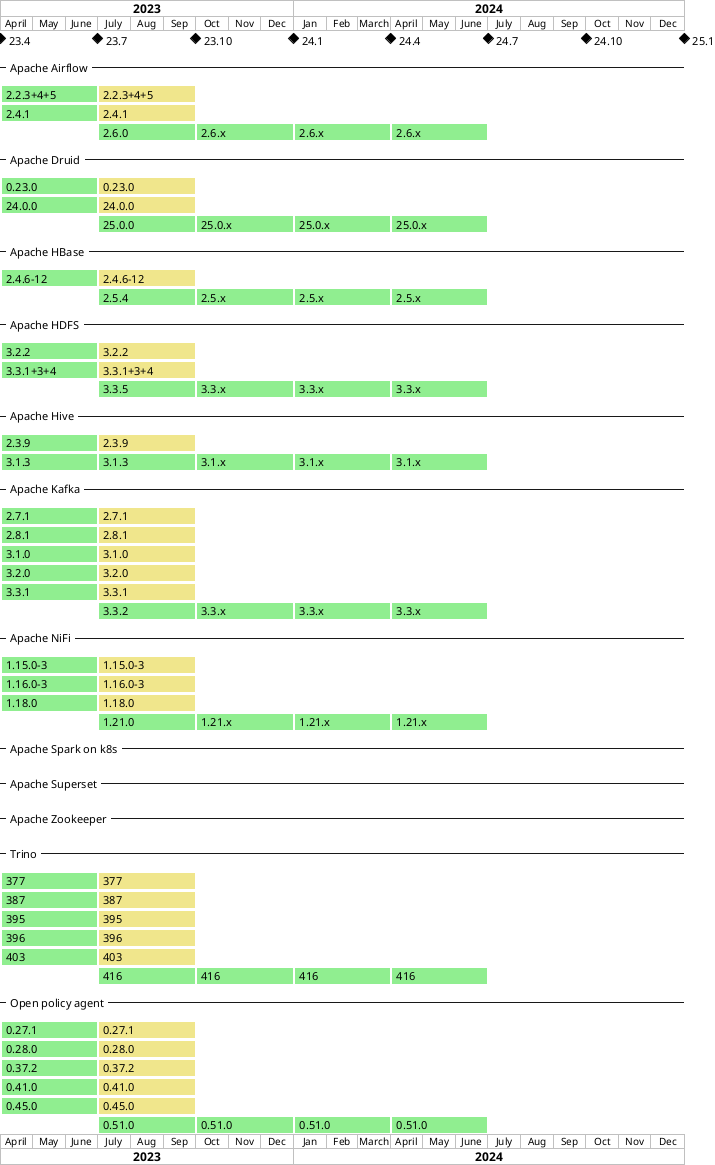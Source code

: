 @startgantt product-versions
printscale monthly
Project starts the 2023-04-01

[23.4]  happens 2023-04-01
[23.7]  happens 2023-07-01 and displays on same row as [23.4]
[23.10] happens 2023-10-01 and displays on same row as [23.4]
[24.1]  happens 2024-01-01 and displays on same row as [23.4]
[24.4]  happens 2024-04-01 and displays on same row as [23.4]
[24.7]  happens 2024-07-01 and displays on same row as [23.4]
[24.10] happens 2024-10-01 and displays on same row as [23.4]
[25.1]  happens 2025-01-01 and displays on same row as [23.4]

-- Apache Airflow --
[2.2.3+4+5]    starts 2023-04-01 and ends 2023-07-01 and is colored in LightGreen
[2.2.3+4+5 ]   starts 2023-07-01 and ends 2023-10-01 and is colored in Khaki
[2.2.3+4+5 ]   displays on same row as [2.2.3+4+5]
[2.4.1]        starts 2023-04-01 and ends 2023-07-01 and is colored in LightGreen
[2.4.1 ]       starts 2023-07-01 and ends 2023-10-01 and is colored in Khaki
[2.4.1 ]       displays on same row as [2.4.1]
[2.6.0]        starts 2023-07-01 and ends 2023-10-01 and is colored in LightGreen
[2.6.x]        starts 2023-10-01 and ends 2024-01-01 and is colored in LightGreen
[2.6.x]        displays on same row as [2.6.0]
[2.6.x ]       starts 2024-01-01 and ends 2024-04-01 and is colored in LightGreen
[2.6.x ]       displays on same row as [2.6.0]
[2.6.x  ]      starts 2024-04-01 and ends 2024-07-01 and is colored in LightGreen
[2.6.x  ]      displays on same row as [2.6.0]

-- Apache Druid --
[0.23.0]       starts 2023-04-01 and ends 2023-07-01 and is colored in LightGreen
[0.23.0 ]      starts 2023-07-01 and ends 2023-10-01 and is colored in Khaki
[0.23.0 ]      displays on same row as [0.23.0]
[24.0.0]       starts 2023-04-01 and ends 2023-07-01 and is colored in LightGreen
[24.0.0 ]      starts 2023-07-01 and ends 2023-10-01 and is colored in Khaki
[24.0.0 ]      displays on same row as [24.0.0]
[25.0.0]       starts 2023-07-01 and ends 2023-10-01 and is colored in LightGreen
[25.0.x]       starts 2023-10-01 and ends 2024-01-01 and is colored in LightGreen
[25.0.x]       displays on same row as [25.0.0]
[25.0.x ]      starts 2024-01-01 and ends 2024-04-01 and is colored in LightGreen
[25.0.x ]      displays on same row as [25.0.0]
[25.0.x  ]     starts 2024-04-01 and ends 2024-07-01 and is colored in LightGreen
[25.0.x  ]     displays on same row as [25.0.0]

-- Apache HBase --
[2.4.6-12]     starts 2023-04-01 and ends 2023-07-01 and is colored in LightGreen
[2.4.6-12 ]    starts 2023-07-01 and ends 2023-10-01 and is colored in Khaki
[2.4.6-12 ]    displays on same row as [2.4.6-12]
[2.5.4]        starts 2023-07-01 and ends 2023-10-01 and is colored in LightGreen
[2.5.x]        starts 2023-10-01 and ends 2024-01-01 and is colored in LightGreen
[2.5.x]        displays on same row as [2.5.4]
[2.5.x ]       starts 2024-01-01 and ends 2024-04-01 and is colored in LightGreen
[2.5.x ]       displays on same row as [2.5.4]
[2.5.x  ]      starts 2024-04-01 and ends 2024-07-01 and is colored in LightGreen
[2.5.x  ]      displays on same row as [2.5.4]

-- Apache HDFS --
[3.2.2]        starts 2023-04-01 and ends 2023-07-01 and is colored in LightGreen
[3.2.2 ]       starts 2023-07-01 and ends 2023-10-01 and is colored in Khaki
[3.2.2 ]       displays on same row as [3.2.2]
[3.3.1+3+4]    starts 2023-04-01 and ends 2023-07-01 and is colored in LightGreen
[3.3.1+3+4 ]   starts 2023-07-01 and ends 2023-10-01 and is colored in Khaki
[3.3.1+3+4 ]   displays on same row as [3.3.1+3+4]
[3.3.5]        starts 2023-07-01 and ends 2023-10-01 and is colored in LightGreen
[3.3.x]        starts 2023-10-01 and ends 2024-01-01 and is colored in LightGreen
[3.3.x]        displays on same row as [3.3.5]
[3.3.x ]       starts 2024-01-01 and ends 2024-04-01 and is colored in LightGreen
[3.3.x ]       displays on same row as [3.3.5]
[3.3.x  ]      starts 2024-04-01 and ends 2024-07-01 and is colored in LightGreen
[3.3.x  ]      displays on same row as [3.3.5]

-- Apache Hive --
[2.3.9]        starts 2023-04-01 and ends 2023-07-01 and is colored in LightGreen
[2.3.9 ]       starts 2023-07-01 and ends 2023-10-01 and is colored in Khaki
[2.3.9 ]       displays on same row as [2.3.9]
[3.1.3]        starts 2023-04-01 and ends 2023-07-01 and is colored in LightGreen
[3.1.3 ]       starts 2023-07-01 and ends 2023-10-01 and is colored in LightGreen
[3.1.3 ]       displays on same row as [3.1.3]
[3.1.x ]       starts 2023-10-01 and ends 2024-01-01 and is colored in LightGreen
[3.1.x ]       displays on same row as [3.1.3]
[3.1.x  ]      starts 2024-01-01 and ends 2024-04-01 and is colored in LightGreen
[3.1.x  ]      displays on same row as [3.1.3]
[3.1.x   ]     starts 2024-04-01 and ends 2024-07-01 and is colored in LightGreen
[3.1.x   ]     displays on same row as [3.1.3]

-- Apache Kafka --
[2.7.1]        starts 2023-04-01 and ends 2023-07-01 and is colored in LightGreen
[2.7.1 ]       starts 2023-07-01 and ends 2023-10-01 and is colored in Khaki
[2.7.1 ]       displays on same row as [2.7.1]
[2.8.1]        starts 2023-04-01 and ends 2023-07-01 and is colored in LightGreen
[2.8.1 ]       starts 2023-07-01 and ends 2023-10-01 and is colored in Khaki
[2.8.1 ]       displays on same row as [2.8.1]
[3.1.0]        starts 2023-04-01 and ends 2023-07-01 and is colored in LightGreen
[3.1.0 ]       starts 2023-07-01 and ends 2023-10-01 and is colored in Khaki
[3.1.0 ]       displays on same row as [3.1.0]
[3.2.0]        starts 2023-04-01 and ends 2023-07-01 and is colored in LightGreen
[3.2.0 ]       starts 2023-07-01 and ends 2023-10-01 and is colored in Khaki
[3.2.0 ]       displays on same row as [3.2.0]
[3.3.1]        starts 2023-04-01 and ends 2023-07-01 and is colored in LightGreen
[3.3.1 ]       starts 2023-07-01 and ends 2023-10-01 and is colored in Khaki
[3.3.1 ]       displays on same row as [3.3.1]
[3.3.2]        starts 2023-07-01 and ends 2023-10-01 and is colored in LightGreen
[3.3.x   ]     starts 2023-10-01 and ends 2024-01-01 and is colored in LightGreen
[3.3.x   ]     displays on same row as [3.3.2]
[3.3.x    ]    starts 2024-01-01 and ends 2024-04-01 and is colored in LightGreen
[3.3.x    ]    displays on same row as [3.3.2]
[3.3.x     ]   starts 2024-04-01 and ends 2024-07-01 and is colored in LightGreen
[3.3.x     ]   displays on same row as [3.3.2]

-- Apache NiFi --
[1.15.0-3]     starts 2023-04-01 and ends 2023-07-01 and is colored in LightGreen
[1.15.0-3 ]    starts 2023-07-01 and ends 2023-10-01 and is colored in Khaki
[1.15.0-3 ]    displays on same row as [1.15.0-3]
[1.16.0-3]     starts 2023-04-01 and ends 2023-07-01 and is colored in LightGreen
[1.16.0-3 ]    starts 2023-07-01 and ends 2023-10-01 and is colored in Khaki
[1.16.0-3 ]    displays on same row as [1.16.0-3]
[1.18.0]     starts 2023-04-01 and ends 2023-07-01 and is colored in LightGreen
[1.18.0 ]    starts 2023-07-01 and ends 2023-10-01 and is colored in Khaki
[1.18.0 ]    displays on same row as [1.18.0]
[1.21.0]       starts 2023-07-01 and ends 2023-10-01 and is colored in LightGreen
[1.21.x]       starts 2023-10-01 and ends 2024-01-01 and is colored in LightGreen
[1.21.x]       displays on same row as [1.21.0]
[1.21.x ]      starts 2024-01-01 and ends 2024-04-01 and is colored in LightGreen
[1.21.x ]      displays on same row as [1.21.0]
[1.21.x  ]     starts 2024-04-01 and ends 2024-07-01 and is colored in LightGreen
[1.21.x  ]     displays on same row as [1.21.0]

-- Apache Spark on k8s --
-- Apache Superset --
-- Apache Zookeeper --
-- Trino --
[377]          starts 2023-04-01 and ends 2023-07-01 and is colored in LightGreen
[377 ]         starts 2023-07-01 and ends 2023-10-01 and is colored in Khaki
[377 ]         displays on same row as [377]
[387]          starts 2023-04-01 and ends 2023-07-01 and is colored in LightGreen
[387 ]         starts 2023-07-01 and ends 2023-10-01 and is colored in Khaki
[387 ]         displays on same row as [387]
[395]          starts 2023-04-01 and ends 2023-07-01 and is colored in LightGreen
[395 ]         starts 2023-07-01 and ends 2023-10-01 and is colored in Khaki
[395 ]         displays on same row as [395]
[396]          starts 2023-04-01 and ends 2023-07-01 and is colored in LightGreen
[396 ]         starts 2023-07-01 and ends 2023-10-01 and is colored in Khaki
[396 ]         displays on same row as [396]
[403]          starts 2023-04-01 and ends 2023-07-01 and is colored in LightGreen
[403 ]         starts 2023-07-01 and ends 2023-10-01 and is colored in Khaki
[403 ]         displays on same row as [403]
[416]          starts 2023-07-01 and ends 2023-10-01 and is colored in LightGreen
[416 ]         starts 2023-10-01 and ends 2024-01-01 and is colored in LightGreen
[416 ]         displays on same row as [416]
[416  ]        starts 2024-01-01 and ends 2024-04-01 and is colored in LightGreen
[416  ]        displays on same row as [416]
[416   ]       starts 2024-04-01 and ends 2024-07-01 and is colored in LightGreen
[416   ]       displays on same row as [416]

-- Open policy agent --
[0.27.1]       starts 2023-04-01 and ends 2023-07-01 and is colored in LightGreen
[0.27.1 ]      starts 2023-07-01 and ends 2023-10-01 and is colored in Khaki
[0.27.1 ]      displays on same row as [0.27.1]
[0.28.0]       starts 2023-04-01 and ends 2023-07-01 and is colored in LightGreen
[0.28.0 ]      starts 2023-07-01 and ends 2023-10-01 and is colored in Khaki
[0.28.0 ]      displays on same row as [0.28.0]
[0.37.2]       starts 2023-04-01 and ends 2023-07-01 and is colored in LightGreen
[0.37.2 ]      starts 2023-07-01 and ends 2023-10-01 and is colored in Khaki
[0.37.2 ]      displays on same row as [0.37.2]
[0.41.0]       starts 2023-04-01 and ends 2023-07-01 and is colored in LightGreen
[0.41.0 ]      starts 2023-07-01 and ends 2023-10-01 and is colored in Khaki
[0.41.0 ]      displays on same row as [0.41.0]
[0.45.0]       starts 2023-04-01 and ends 2023-07-01 and is colored in LightGreen
[0.45.0 ]      starts 2023-07-01 and ends 2023-10-01 and is colored in Khaki
[0.45.0 ]      displays on same row as [0.45.0]
[0.51.0]       starts 2023-07-01 and ends 2023-10-01 and is colored in LightGreen
[0.51.0 ]      starts 2023-10-01 and ends 2024-01-01 and is colored in LightGreen
[0.51.0 ]      displays on same row as [0.51.0]
[0.51.0  ]     starts 2024-01-01 and ends 2024-04-01 and is colored in LightGreen
[0.51.0  ]     displays on same row as [0.51.0]
[0.51.0   ]    starts 2024-04-01 and ends 2024-07-01 and is colored in LightGreen
[0.51.0   ]    displays on same row as [0.51.0]

@endgantt